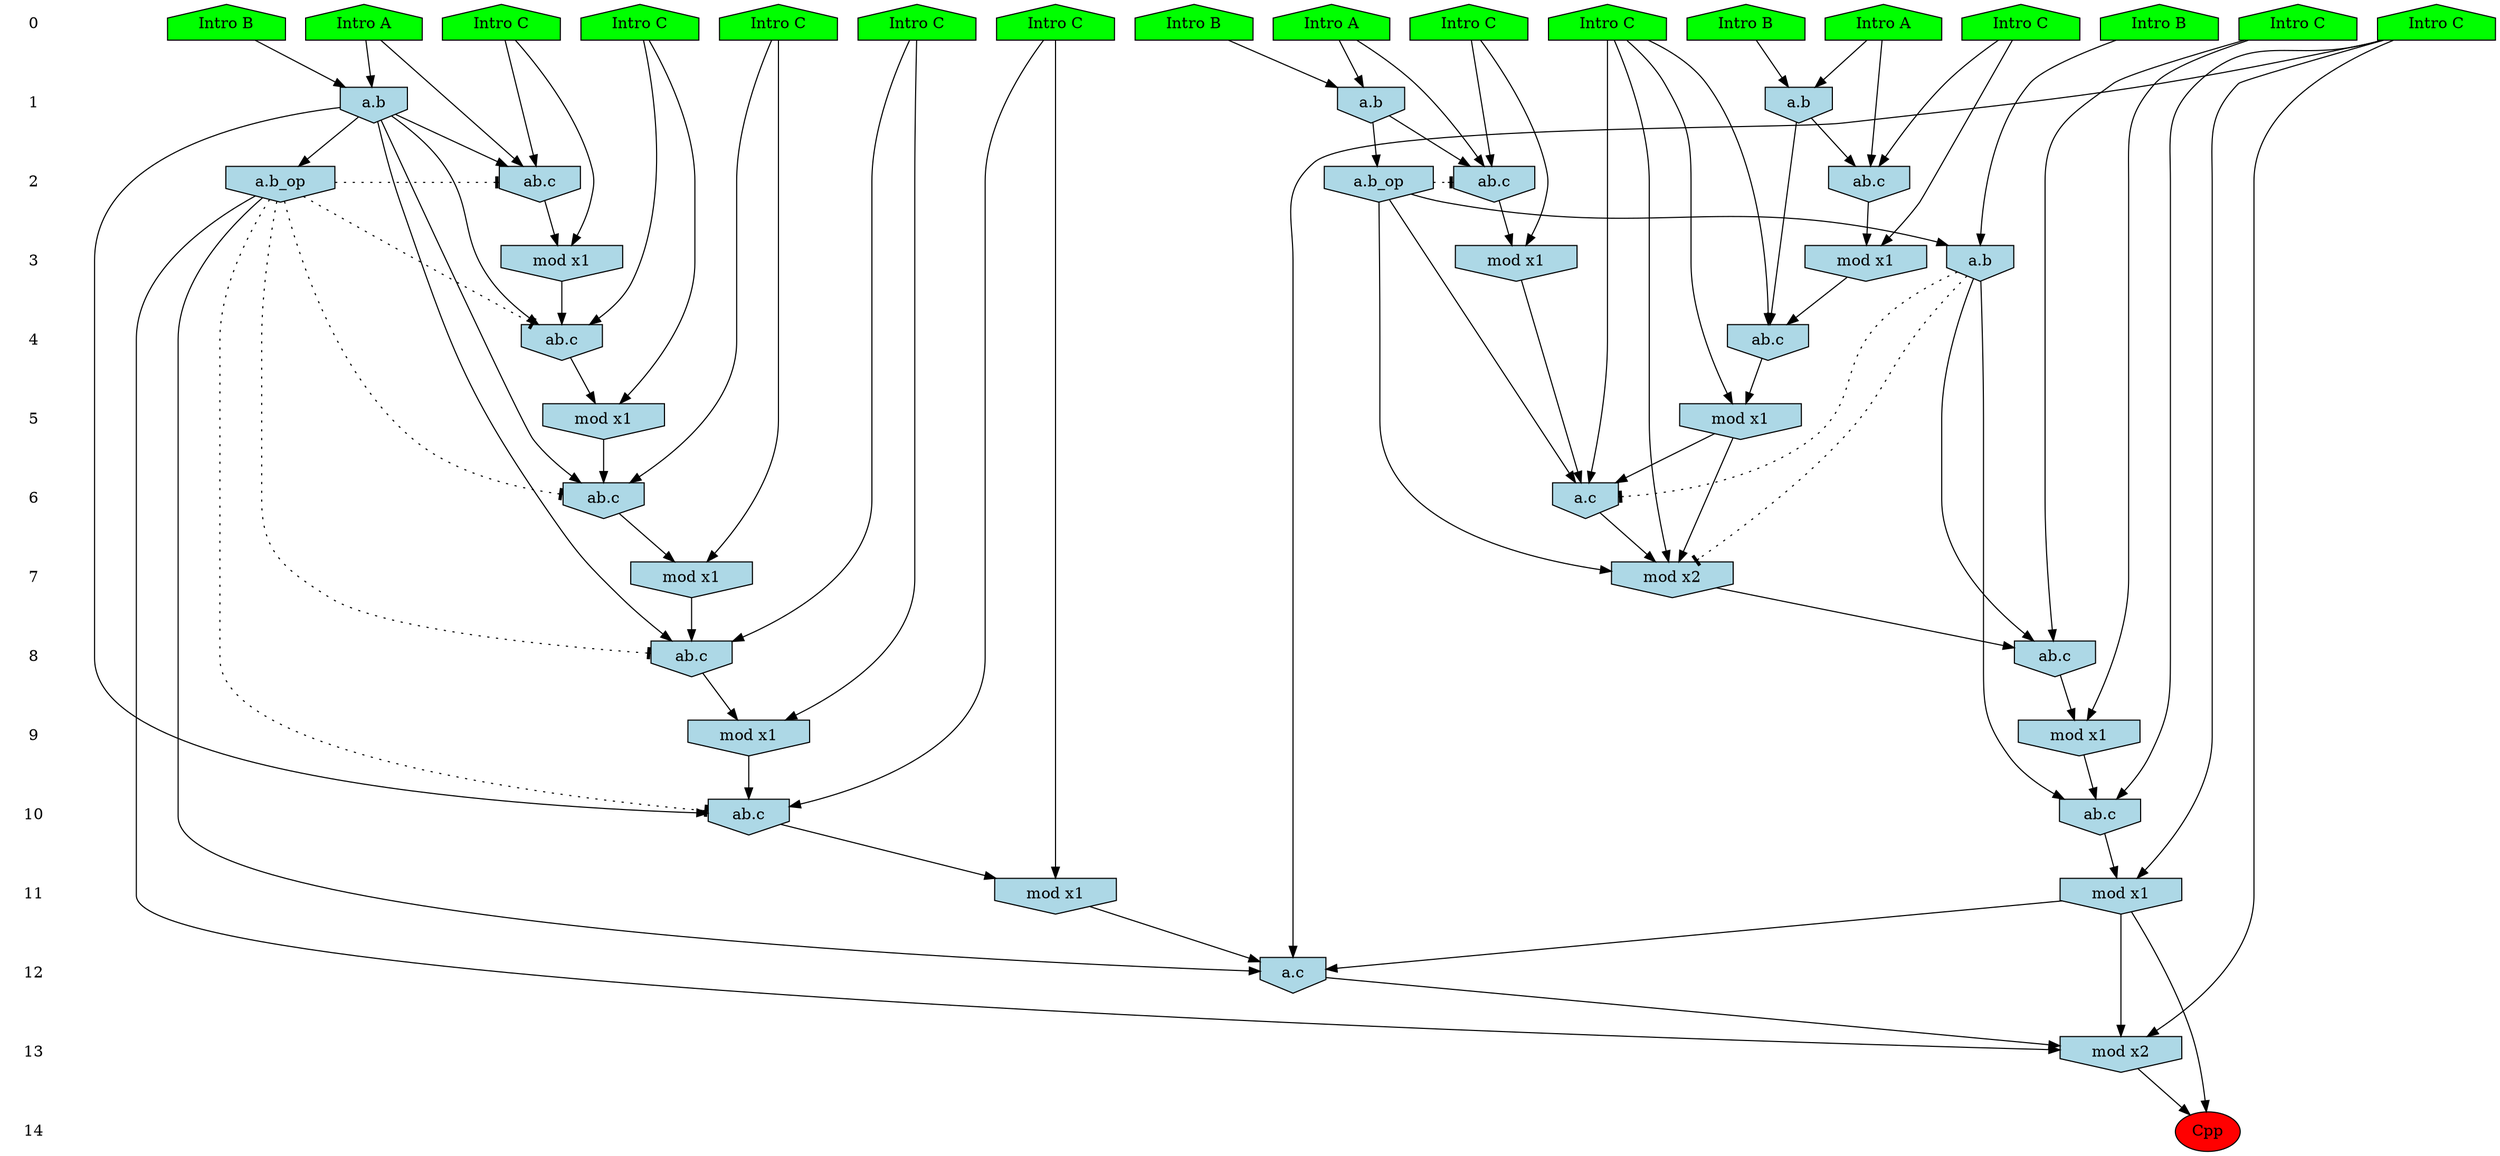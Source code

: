 /* Compression of 1 causal flows obtained in average at 1.544943E+01 t.u */
/* Compressed causal flows were: [2572] */
digraph G{
 ranksep=.5 ; 
{ rank = same ; "0" [shape=plaintext] ; node_1 [label ="Intro B", shape=house, style=filled, fillcolor=green] ;
node_2 [label ="Intro B", shape=house, style=filled, fillcolor=green] ;
node_3 [label ="Intro B", shape=house, style=filled, fillcolor=green] ;
node_4 [label ="Intro A", shape=house, style=filled, fillcolor=green] ;
node_5 [label ="Intro B", shape=house, style=filled, fillcolor=green] ;
node_6 [label ="Intro A", shape=house, style=filled, fillcolor=green] ;
node_7 [label ="Intro A", shape=house, style=filled, fillcolor=green] ;
node_8 [label ="Intro C", shape=house, style=filled, fillcolor=green] ;
node_9 [label ="Intro C", shape=house, style=filled, fillcolor=green] ;
node_10 [label ="Intro C", shape=house, style=filled, fillcolor=green] ;
node_11 [label ="Intro C", shape=house, style=filled, fillcolor=green] ;
node_12 [label ="Intro C", shape=house, style=filled, fillcolor=green] ;
node_13 [label ="Intro C", shape=house, style=filled, fillcolor=green] ;
node_14 [label ="Intro C", shape=house, style=filled, fillcolor=green] ;
node_15 [label ="Intro C", shape=house, style=filled, fillcolor=green] ;
node_16 [label ="Intro C", shape=house, style=filled, fillcolor=green] ;
node_17 [label ="Intro C", shape=house, style=filled, fillcolor=green] ;
}
{ rank = same ; "1" [shape=plaintext] ; node_18 [label="a.b", shape=invhouse, style=filled, fillcolor = lightblue] ;
node_19 [label="a.b", shape=invhouse, style=filled, fillcolor = lightblue] ;
node_21 [label="a.b", shape=invhouse, style=filled, fillcolor = lightblue] ;
}
{ rank = same ; "2" [shape=plaintext] ; node_20 [label="ab.c", shape=invhouse, style=filled, fillcolor = lightblue] ;
node_22 [label="ab.c", shape=invhouse, style=filled, fillcolor = lightblue] ;
node_23 [label="ab.c", shape=invhouse, style=filled, fillcolor = lightblue] ;
node_24 [label="a.b_op", shape=invhouse, style=filled, fillcolor = lightblue] ;
node_44 [label="a.b_op", shape=invhouse, style=filled, fillcolor = lightblue] ;
}
{ rank = same ; "3" [shape=plaintext] ; node_25 [label="mod x1", shape=invhouse, style=filled, fillcolor = lightblue] ;
node_26 [label="mod x1", shape=invhouse, style=filled, fillcolor = lightblue] ;
node_29 [label="mod x1", shape=invhouse, style=filled, fillcolor = lightblue] ;
node_34 [label="a.b", shape=invhouse, style=filled, fillcolor = lightblue] ;
}
{ rank = same ; "4" [shape=plaintext] ; node_27 [label="ab.c", shape=invhouse, style=filled, fillcolor = lightblue] ;
node_30 [label="ab.c", shape=invhouse, style=filled, fillcolor = lightblue] ;
}
{ rank = same ; "5" [shape=plaintext] ; node_28 [label="mod x1", shape=invhouse, style=filled, fillcolor = lightblue] ;
node_33 [label="mod x1", shape=invhouse, style=filled, fillcolor = lightblue] ;
}
{ rank = same ; "6" [shape=plaintext] ; node_31 [label="a.c", shape=invhouse, style=filled, fillcolor = lightblue] ;
node_36 [label="ab.c", shape=invhouse, style=filled, fillcolor = lightblue] ;
}
{ rank = same ; "7" [shape=plaintext] ; node_32 [label="mod x2", shape=invhouse, style=filled, fillcolor = lightblue] ;
node_38 [label="mod x1", shape=invhouse, style=filled, fillcolor = lightblue] ;
}
{ rank = same ; "8" [shape=plaintext] ; node_35 [label="ab.c", shape=invhouse, style=filled, fillcolor = lightblue] ;
node_39 [label="ab.c", shape=invhouse, style=filled, fillcolor = lightblue] ;
}
{ rank = same ; "9" [shape=plaintext] ; node_37 [label="mod x1", shape=invhouse, style=filled, fillcolor = lightblue] ;
node_40 [label="mod x1", shape=invhouse, style=filled, fillcolor = lightblue] ;
}
{ rank = same ; "10" [shape=plaintext] ; node_41 [label="ab.c", shape=invhouse, style=filled, fillcolor = lightblue] ;
node_43 [label="ab.c", shape=invhouse, style=filled, fillcolor = lightblue] ;
}
{ rank = same ; "11" [shape=plaintext] ; node_42 [label="mod x1", shape=invhouse, style=filled, fillcolor = lightblue] ;
node_45 [label="mod x1", shape=invhouse, style=filled, fillcolor = lightblue] ;
}
{ rank = same ; "12" [shape=plaintext] ; node_46 [label="a.c", shape=invhouse, style=filled, fillcolor = lightblue] ;
}
{ rank = same ; "13" [shape=plaintext] ; node_47 [label="mod x2", shape=invhouse, style=filled, fillcolor = lightblue] ;
}
{ rank = same ; "14" [shape=plaintext] ; node_48 [label ="Cpp", style=filled, fillcolor=red] ;
}
"0" -> "1" [style="invis"]; 
"1" -> "2" [style="invis"]; 
"2" -> "3" [style="invis"]; 
"3" -> "4" [style="invis"]; 
"4" -> "5" [style="invis"]; 
"5" -> "6" [style="invis"]; 
"6" -> "7" [style="invis"]; 
"7" -> "8" [style="invis"]; 
"8" -> "9" [style="invis"]; 
"9" -> "10" [style="invis"]; 
"10" -> "11" [style="invis"]; 
"11" -> "12" [style="invis"]; 
"12" -> "13" [style="invis"]; 
"13" -> "14" [style="invis"]; 
node_2 -> node_18
node_4 -> node_18
node_3 -> node_19
node_7 -> node_19
node_7 -> node_20
node_14 -> node_20
node_19 -> node_20
node_1 -> node_21
node_6 -> node_21
node_4 -> node_22
node_11 -> node_22
node_18 -> node_22
node_6 -> node_23
node_8 -> node_23
node_21 -> node_23
node_18 -> node_24
node_8 -> node_25
node_23 -> node_25
node_11 -> node_26
node_22 -> node_26
node_15 -> node_27
node_21 -> node_27
node_25 -> node_27
node_15 -> node_28
node_27 -> node_28
node_14 -> node_29
node_20 -> node_29
node_12 -> node_30
node_19 -> node_30
node_29 -> node_30
node_15 -> node_31
node_24 -> node_31
node_26 -> node_31
node_28 -> node_31
node_15 -> node_32
node_24 -> node_32
node_28 -> node_32
node_31 -> node_32
node_12 -> node_33
node_30 -> node_33
node_5 -> node_34
node_24 -> node_34
node_16 -> node_35
node_32 -> node_35
node_34 -> node_35
node_17 -> node_36
node_19 -> node_36
node_33 -> node_36
node_16 -> node_37
node_35 -> node_37
node_17 -> node_38
node_36 -> node_38
node_10 -> node_39
node_19 -> node_39
node_38 -> node_39
node_10 -> node_40
node_39 -> node_40
node_9 -> node_41
node_34 -> node_41
node_37 -> node_41
node_9 -> node_42
node_41 -> node_42
node_13 -> node_43
node_19 -> node_43
node_40 -> node_43
node_19 -> node_44
node_13 -> node_45
node_43 -> node_45
node_9 -> node_46
node_42 -> node_46
node_44 -> node_46
node_45 -> node_46
node_9 -> node_47
node_42 -> node_47
node_44 -> node_47
node_46 -> node_47
node_42 -> node_48
node_47 -> node_48
node_24 -> node_22 [style=dotted, arrowhead = tee] 
node_34 -> node_32 [style=dotted, arrowhead = tee] 
node_34 -> node_31 [style=dotted, arrowhead = tee] 
node_44 -> node_43 [style=dotted, arrowhead = tee] 
node_44 -> node_39 [style=dotted, arrowhead = tee] 
node_44 -> node_36 [style=dotted, arrowhead = tee] 
node_44 -> node_30 [style=dotted, arrowhead = tee] 
node_44 -> node_20 [style=dotted, arrowhead = tee] 
}
/*
 Dot generation time: 0.000204
*/